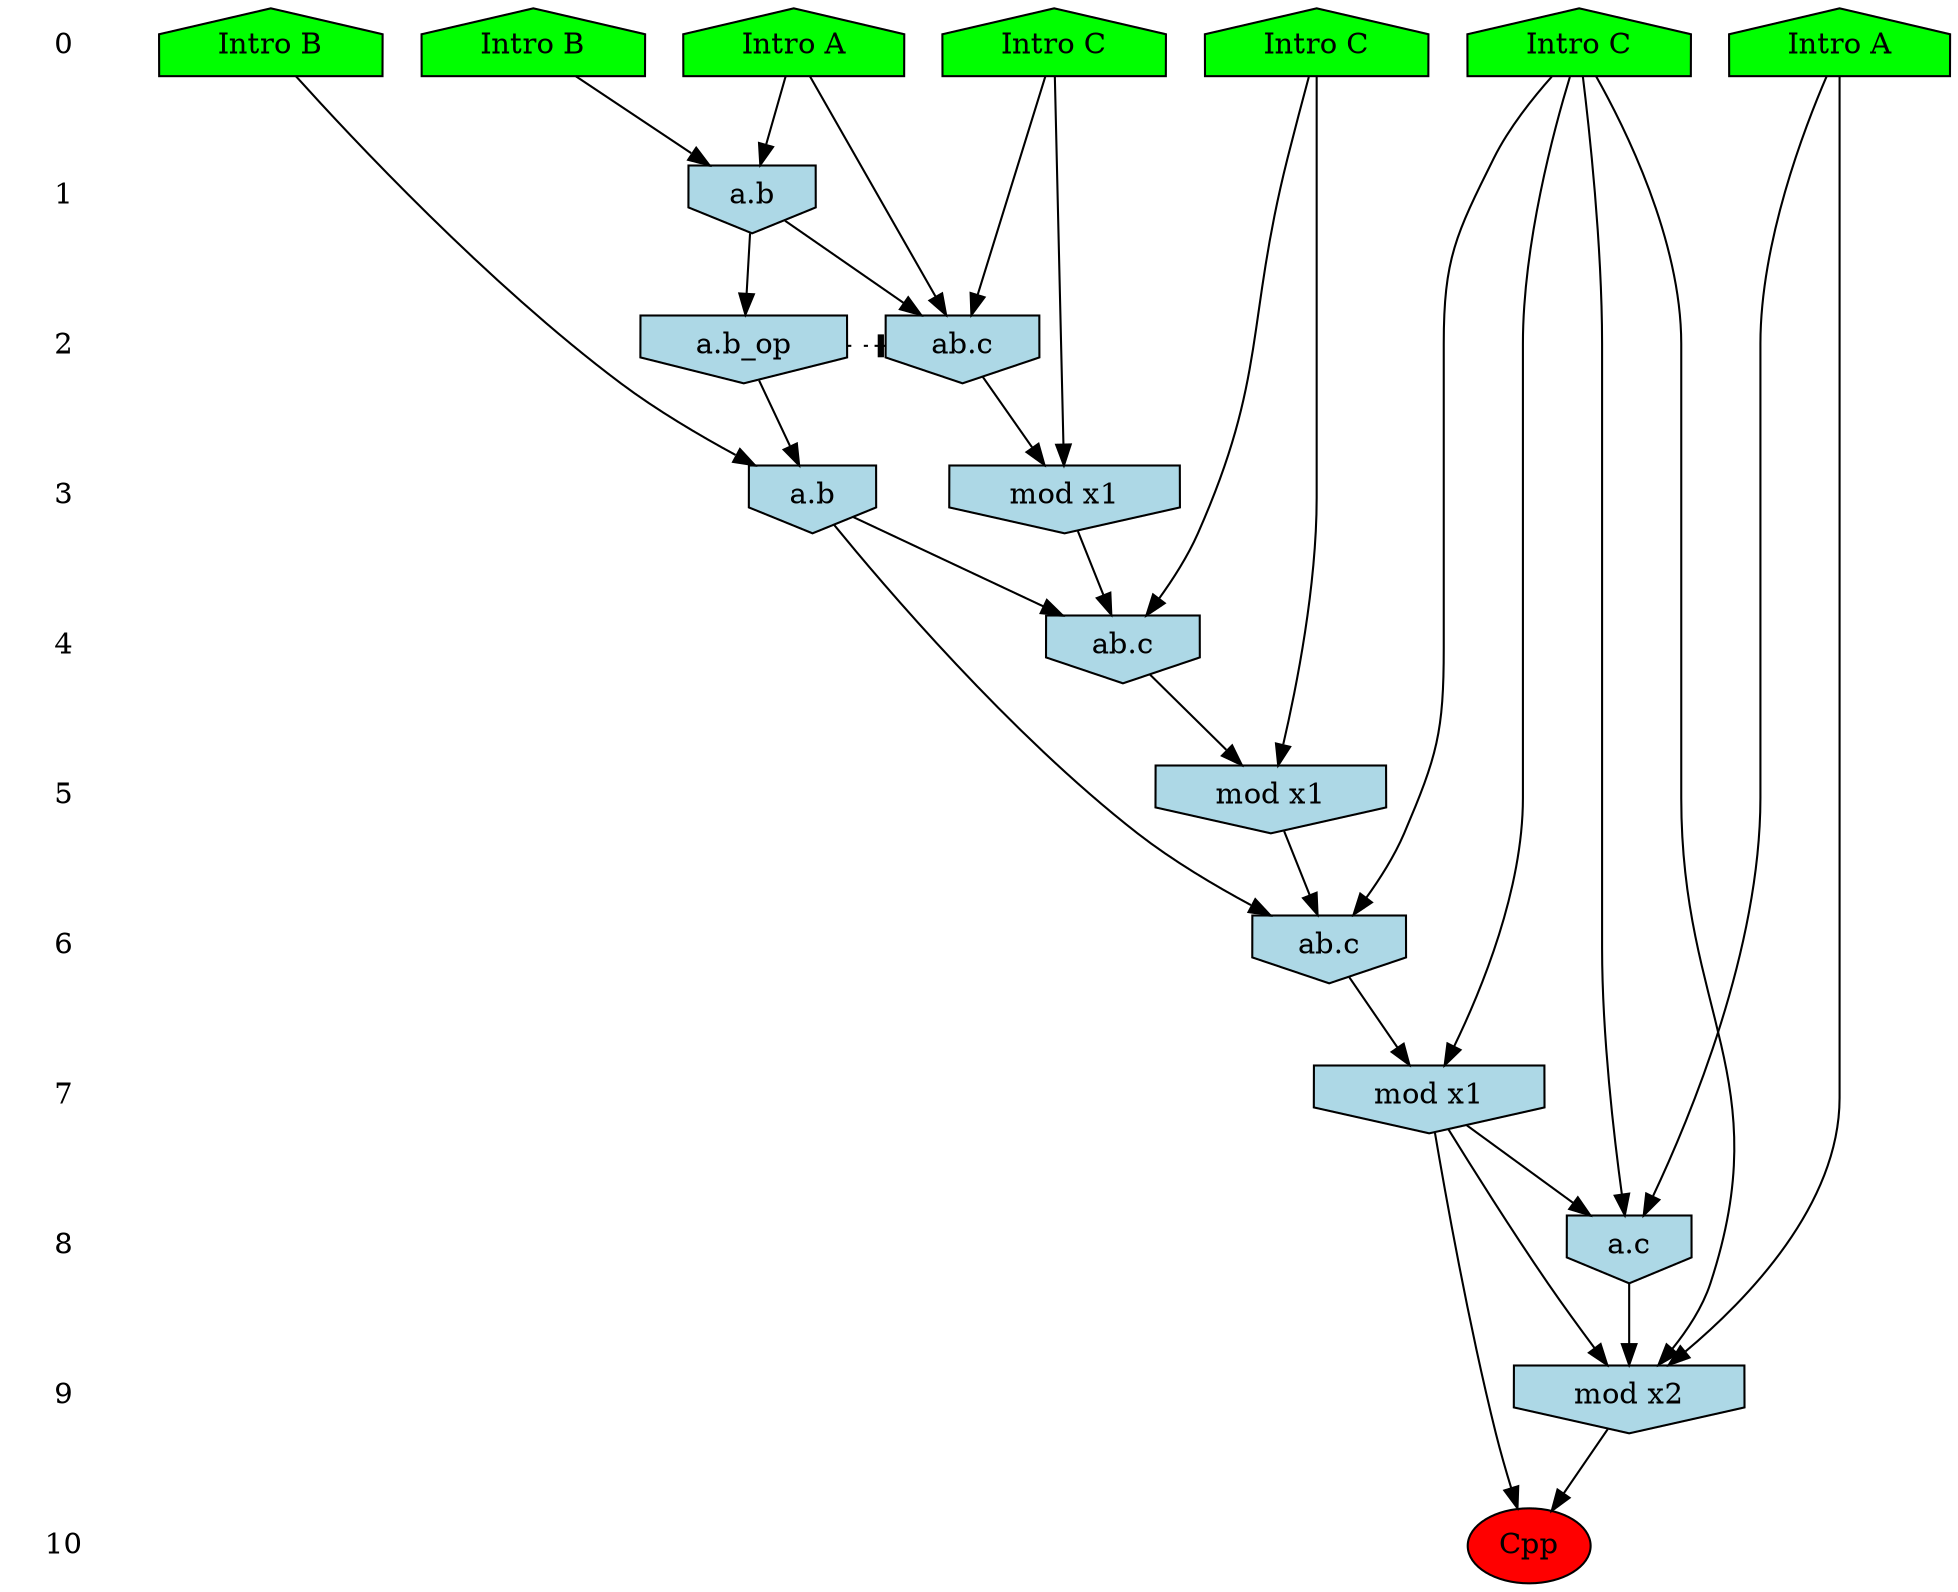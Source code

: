 /* Compression of 1 causal flows obtained in average at 1.505416E+01 t.u */
/* Compressed causal flows were: [2481] */
digraph G{
 ranksep=.5 ; 
{ rank = same ; "0" [shape=plaintext] ; node_1 [label ="Intro A", shape=house, style=filled, fillcolor=green] ;
node_2 [label ="Intro B", shape=house, style=filled, fillcolor=green] ;
node_3 [label ="Intro B", shape=house, style=filled, fillcolor=green] ;
node_4 [label ="Intro A", shape=house, style=filled, fillcolor=green] ;
node_5 [label ="Intro C", shape=house, style=filled, fillcolor=green] ;
node_6 [label ="Intro C", shape=house, style=filled, fillcolor=green] ;
node_7 [label ="Intro C", shape=house, style=filled, fillcolor=green] ;
}
{ rank = same ; "1" [shape=plaintext] ; node_8 [label="a.b", shape=invhouse, style=filled, fillcolor = lightblue] ;
}
{ rank = same ; "2" [shape=plaintext] ; node_9 [label="ab.c", shape=invhouse, style=filled, fillcolor = lightblue] ;
node_11 [label="a.b_op", shape=invhouse, style=filled, fillcolor = lightblue] ;
}
{ rank = same ; "3" [shape=plaintext] ; node_10 [label="mod x1", shape=invhouse, style=filled, fillcolor = lightblue] ;
node_12 [label="a.b", shape=invhouse, style=filled, fillcolor = lightblue] ;
}
{ rank = same ; "4" [shape=plaintext] ; node_13 [label="ab.c", shape=invhouse, style=filled, fillcolor = lightblue] ;
}
{ rank = same ; "5" [shape=plaintext] ; node_14 [label="mod x1", shape=invhouse, style=filled, fillcolor = lightblue] ;
}
{ rank = same ; "6" [shape=plaintext] ; node_15 [label="ab.c", shape=invhouse, style=filled, fillcolor = lightblue] ;
}
{ rank = same ; "7" [shape=plaintext] ; node_16 [label="mod x1", shape=invhouse, style=filled, fillcolor = lightblue] ;
}
{ rank = same ; "8" [shape=plaintext] ; node_17 [label="a.c", shape=invhouse, style=filled, fillcolor = lightblue] ;
}
{ rank = same ; "9" [shape=plaintext] ; node_18 [label="mod x2", shape=invhouse, style=filled, fillcolor = lightblue] ;
}
{ rank = same ; "10" [shape=plaintext] ; node_19 [label ="Cpp", style=filled, fillcolor=red] ;
}
"0" -> "1" [style="invis"]; 
"1" -> "2" [style="invis"]; 
"2" -> "3" [style="invis"]; 
"3" -> "4" [style="invis"]; 
"4" -> "5" [style="invis"]; 
"5" -> "6" [style="invis"]; 
"6" -> "7" [style="invis"]; 
"7" -> "8" [style="invis"]; 
"8" -> "9" [style="invis"]; 
"9" -> "10" [style="invis"]; 
node_1 -> node_8
node_2 -> node_8
node_1 -> node_9
node_7 -> node_9
node_8 -> node_9
node_7 -> node_10
node_9 -> node_10
node_8 -> node_11
node_3 -> node_12
node_11 -> node_12
node_6 -> node_13
node_10 -> node_13
node_12 -> node_13
node_6 -> node_14
node_13 -> node_14
node_5 -> node_15
node_12 -> node_15
node_14 -> node_15
node_5 -> node_16
node_15 -> node_16
node_4 -> node_17
node_5 -> node_17
node_16 -> node_17
node_4 -> node_18
node_5 -> node_18
node_16 -> node_18
node_17 -> node_18
node_16 -> node_19
node_18 -> node_19
node_11 -> node_9 [style=dotted, arrowhead = tee] 
}
/*
 Dot generation time: 0.000089
*/